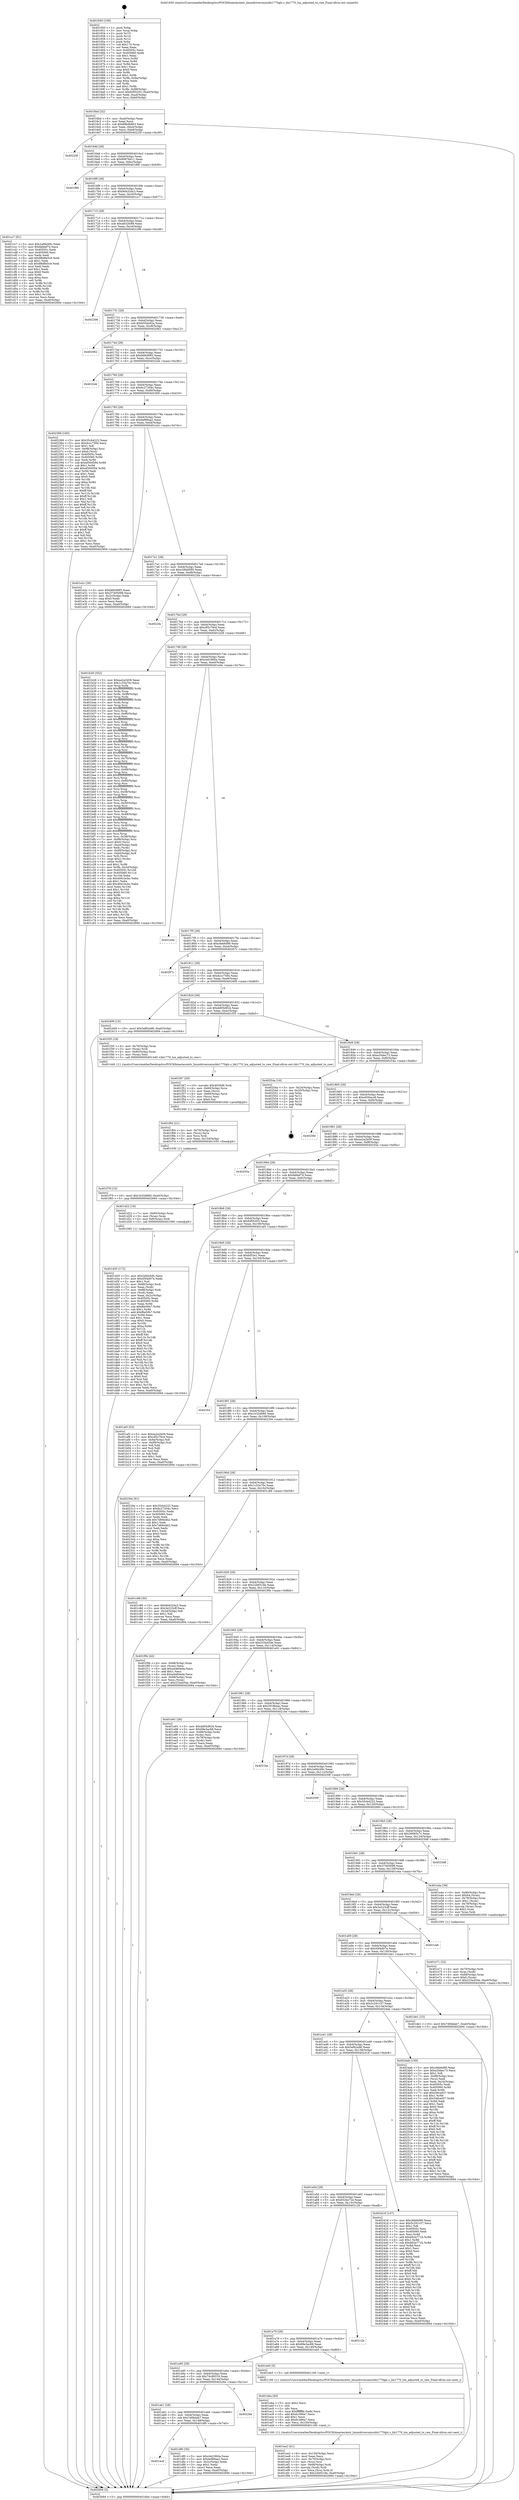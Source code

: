 digraph "0x401650" {
  label = "0x401650 (/mnt/c/Users/mathe/Desktop/tcc/POCII/binaries/extr_linuxdriversmiscbh1770glc.c_bh1770_lux_adjusted_to_raw_Final-ollvm.out::main(0))"
  labelloc = "t"
  node[shape=record]

  Entry [label="",width=0.3,height=0.3,shape=circle,fillcolor=black,style=filled]
  "0x4016bd" [label="{
     0x4016bd [32]\l
     | [instrs]\l
     &nbsp;&nbsp;0x4016bd \<+6\>: mov -0xa0(%rbp),%eax\l
     &nbsp;&nbsp;0x4016c3 \<+2\>: mov %eax,%ecx\l
     &nbsp;&nbsp;0x4016c5 \<+6\>: sub $0x89bdb863,%ecx\l
     &nbsp;&nbsp;0x4016cb \<+6\>: mov %eax,-0xb4(%rbp)\l
     &nbsp;&nbsp;0x4016d1 \<+6\>: mov %ecx,-0xb8(%rbp)\l
     &nbsp;&nbsp;0x4016d7 \<+6\>: je 000000000040225f \<main+0xc0f\>\l
  }"]
  "0x40225f" [label="{
     0x40225f\l
  }", style=dashed]
  "0x4016dd" [label="{
     0x4016dd [28]\l
     | [instrs]\l
     &nbsp;&nbsp;0x4016dd \<+5\>: jmp 00000000004016e2 \<main+0x92\>\l
     &nbsp;&nbsp;0x4016e2 \<+6\>: mov -0xb4(%rbp),%eax\l
     &nbsp;&nbsp;0x4016e8 \<+5\>: sub $0x9087bb11,%eax\l
     &nbsp;&nbsp;0x4016ed \<+6\>: mov %eax,-0xbc(%rbp)\l
     &nbsp;&nbsp;0x4016f3 \<+6\>: je 0000000000401f88 \<main+0x938\>\l
  }"]
  Exit [label="",width=0.3,height=0.3,shape=circle,fillcolor=black,style=filled,peripheries=2]
  "0x401f88" [label="{
     0x401f88\l
  }", style=dashed]
  "0x4016f9" [label="{
     0x4016f9 [28]\l
     | [instrs]\l
     &nbsp;&nbsp;0x4016f9 \<+5\>: jmp 00000000004016fe \<main+0xae\>\l
     &nbsp;&nbsp;0x4016fe \<+6\>: mov -0xb4(%rbp),%eax\l
     &nbsp;&nbsp;0x401704 \<+5\>: sub $0x9d432dc3,%eax\l
     &nbsp;&nbsp;0x401709 \<+6\>: mov %eax,-0xc0(%rbp)\l
     &nbsp;&nbsp;0x40170f \<+6\>: je 0000000000401cc7 \<main+0x677\>\l
  }"]
  "0x401f79" [label="{
     0x401f79 [15]\l
     | [instrs]\l
     &nbsp;&nbsp;0x401f79 \<+10\>: movl $0x1b32d660,-0xa0(%rbp)\l
     &nbsp;&nbsp;0x401f83 \<+5\>: jmp 0000000000402694 \<main+0x1044\>\l
  }"]
  "0x401cc7" [label="{
     0x401cc7 [91]\l
     | [instrs]\l
     &nbsp;&nbsp;0x401cc7 \<+5\>: mov $0x2a9dcb9c,%eax\l
     &nbsp;&nbsp;0x401ccc \<+5\>: mov $0xfafdef74,%ecx\l
     &nbsp;&nbsp;0x401cd1 \<+7\>: mov 0x40505c,%edx\l
     &nbsp;&nbsp;0x401cd8 \<+7\>: mov 0x405060,%esi\l
     &nbsp;&nbsp;0x401cdf \<+2\>: mov %edx,%edi\l
     &nbsp;&nbsp;0x401ce1 \<+6\>: add $0x88d8e5c9,%edi\l
     &nbsp;&nbsp;0x401ce7 \<+3\>: sub $0x1,%edi\l
     &nbsp;&nbsp;0x401cea \<+6\>: sub $0x88d8e5c9,%edi\l
     &nbsp;&nbsp;0x401cf0 \<+3\>: imul %edi,%edx\l
     &nbsp;&nbsp;0x401cf3 \<+3\>: and $0x1,%edx\l
     &nbsp;&nbsp;0x401cf6 \<+3\>: cmp $0x0,%edx\l
     &nbsp;&nbsp;0x401cf9 \<+4\>: sete %r8b\l
     &nbsp;&nbsp;0x401cfd \<+3\>: cmp $0xa,%esi\l
     &nbsp;&nbsp;0x401d00 \<+4\>: setl %r9b\l
     &nbsp;&nbsp;0x401d04 \<+3\>: mov %r8b,%r10b\l
     &nbsp;&nbsp;0x401d07 \<+3\>: and %r9b,%r10b\l
     &nbsp;&nbsp;0x401d0a \<+3\>: xor %r9b,%r8b\l
     &nbsp;&nbsp;0x401d0d \<+3\>: or %r8b,%r10b\l
     &nbsp;&nbsp;0x401d10 \<+4\>: test $0x1,%r10b\l
     &nbsp;&nbsp;0x401d14 \<+3\>: cmovne %ecx,%eax\l
     &nbsp;&nbsp;0x401d17 \<+6\>: mov %eax,-0xa0(%rbp)\l
     &nbsp;&nbsp;0x401d1d \<+5\>: jmp 0000000000402694 \<main+0x1044\>\l
  }"]
  "0x401715" [label="{
     0x401715 [28]\l
     | [instrs]\l
     &nbsp;&nbsp;0x401715 \<+5\>: jmp 000000000040171a \<main+0xca\>\l
     &nbsp;&nbsp;0x40171a \<+6\>: mov -0xb4(%rbp),%eax\l
     &nbsp;&nbsp;0x401720 \<+5\>: sub $0xa832fc89,%eax\l
     &nbsp;&nbsp;0x401725 \<+6\>: mov %eax,-0xc4(%rbp)\l
     &nbsp;&nbsp;0x40172b \<+6\>: je 0000000000402298 \<main+0xc48\>\l
  }"]
  "0x401f64" [label="{
     0x401f64 [21]\l
     | [instrs]\l
     &nbsp;&nbsp;0x401f64 \<+4\>: mov -0x70(%rbp),%rcx\l
     &nbsp;&nbsp;0x401f68 \<+3\>: mov (%rcx),%rcx\l
     &nbsp;&nbsp;0x401f6b \<+3\>: mov %rcx,%rdi\l
     &nbsp;&nbsp;0x401f6e \<+6\>: mov %eax,-0x154(%rbp)\l
     &nbsp;&nbsp;0x401f74 \<+5\>: call 0000000000401030 \<free@plt\>\l
     | [calls]\l
     &nbsp;&nbsp;0x401030 \{1\} (unknown)\l
  }"]
  "0x402298" [label="{
     0x402298\l
  }", style=dashed]
  "0x401731" [label="{
     0x401731 [28]\l
     | [instrs]\l
     &nbsp;&nbsp;0x401731 \<+5\>: jmp 0000000000401736 \<main+0xe6\>\l
     &nbsp;&nbsp;0x401736 \<+6\>: mov -0xb4(%rbp),%eax\l
     &nbsp;&nbsp;0x40173c \<+5\>: sub $0xb55bd42a,%eax\l
     &nbsp;&nbsp;0x401741 \<+6\>: mov %eax,-0xc8(%rbp)\l
     &nbsp;&nbsp;0x401747 \<+6\>: je 0000000000402062 \<main+0xa12\>\l
  }"]
  "0x401f47" [label="{
     0x401f47 [29]\l
     | [instrs]\l
     &nbsp;&nbsp;0x401f47 \<+10\>: movabs $0x4030d6,%rdi\l
     &nbsp;&nbsp;0x401f51 \<+4\>: mov -0x60(%rbp),%rcx\l
     &nbsp;&nbsp;0x401f55 \<+2\>: mov %eax,(%rcx)\l
     &nbsp;&nbsp;0x401f57 \<+4\>: mov -0x60(%rbp),%rcx\l
     &nbsp;&nbsp;0x401f5b \<+2\>: mov (%rcx),%esi\l
     &nbsp;&nbsp;0x401f5d \<+2\>: mov $0x0,%al\l
     &nbsp;&nbsp;0x401f5f \<+5\>: call 0000000000401040 \<printf@plt\>\l
     | [calls]\l
     &nbsp;&nbsp;0x401040 \{1\} (unknown)\l
  }"]
  "0x402062" [label="{
     0x402062\l
  }", style=dashed]
  "0x40174d" [label="{
     0x40174d [28]\l
     | [instrs]\l
     &nbsp;&nbsp;0x40174d \<+5\>: jmp 0000000000401752 \<main+0x102\>\l
     &nbsp;&nbsp;0x401752 \<+6\>: mov -0xb4(%rbp),%eax\l
     &nbsp;&nbsp;0x401758 \<+5\>: sub $0xb69c89f3,%eax\l
     &nbsp;&nbsp;0x40175d \<+6\>: mov %eax,-0xcc(%rbp)\l
     &nbsp;&nbsp;0x401763 \<+6\>: je 00000000004022eb \<main+0xc9b\>\l
  }"]
  "0x401ee2" [label="{
     0x401ee2 [41]\l
     | [instrs]\l
     &nbsp;&nbsp;0x401ee2 \<+6\>: mov -0x150(%rbp),%ecx\l
     &nbsp;&nbsp;0x401ee8 \<+3\>: imul %eax,%ecx\l
     &nbsp;&nbsp;0x401eeb \<+4\>: mov -0x70(%rbp),%rsi\l
     &nbsp;&nbsp;0x401eef \<+3\>: mov (%rsi),%rsi\l
     &nbsp;&nbsp;0x401ef2 \<+4\>: mov -0x68(%rbp),%rdi\l
     &nbsp;&nbsp;0x401ef6 \<+3\>: movslq (%rdi),%rdi\l
     &nbsp;&nbsp;0x401ef9 \<+3\>: mov %ecx,(%rsi,%rdi,4)\l
     &nbsp;&nbsp;0x401efc \<+10\>: movl $0x22b6518e,-0xa0(%rbp)\l
     &nbsp;&nbsp;0x401f06 \<+5\>: jmp 0000000000402694 \<main+0x1044\>\l
  }"]
  "0x4022eb" [label="{
     0x4022eb\l
  }", style=dashed]
  "0x401769" [label="{
     0x401769 [28]\l
     | [instrs]\l
     &nbsp;&nbsp;0x401769 \<+5\>: jmp 000000000040176e \<main+0x11e\>\l
     &nbsp;&nbsp;0x40176e \<+6\>: mov -0xb4(%rbp),%eax\l
     &nbsp;&nbsp;0x401774 \<+5\>: sub $0xbc27204c,%eax\l
     &nbsp;&nbsp;0x401779 \<+6\>: mov %eax,-0xd0(%rbp)\l
     &nbsp;&nbsp;0x40177f \<+6\>: je 0000000000402369 \<main+0xd19\>\l
  }"]
  "0x401eba" [label="{
     0x401eba [40]\l
     | [instrs]\l
     &nbsp;&nbsp;0x401eba \<+5\>: mov $0x2,%ecx\l
     &nbsp;&nbsp;0x401ebf \<+1\>: cltd\l
     &nbsp;&nbsp;0x401ec0 \<+2\>: idiv %ecx\l
     &nbsp;&nbsp;0x401ec2 \<+6\>: imul $0xfffffffe,%edx,%ecx\l
     &nbsp;&nbsp;0x401ec8 \<+6\>: add $0x6c386a7,%ecx\l
     &nbsp;&nbsp;0x401ece \<+3\>: add $0x1,%ecx\l
     &nbsp;&nbsp;0x401ed1 \<+6\>: sub $0x6c386a7,%ecx\l
     &nbsp;&nbsp;0x401ed7 \<+6\>: mov %ecx,-0x150(%rbp)\l
     &nbsp;&nbsp;0x401edd \<+5\>: call 0000000000401160 \<next_i\>\l
     | [calls]\l
     &nbsp;&nbsp;0x401160 \{1\} (/mnt/c/Users/mathe/Desktop/tcc/POCII/binaries/extr_linuxdriversmiscbh1770glc.c_bh1770_lux_adjusted_to_raw_Final-ollvm.out::next_i)\l
  }"]
  "0x402369" [label="{
     0x402369 [160]\l
     | [instrs]\l
     &nbsp;&nbsp;0x402369 \<+5\>: mov $0x35cb4222,%eax\l
     &nbsp;&nbsp;0x40236e \<+5\>: mov $0xdccc7584,%ecx\l
     &nbsp;&nbsp;0x402373 \<+2\>: mov $0x1,%dl\l
     &nbsp;&nbsp;0x402375 \<+7\>: mov -0x98(%rbp),%rsi\l
     &nbsp;&nbsp;0x40237c \<+6\>: movl $0x0,(%rsi)\l
     &nbsp;&nbsp;0x402382 \<+7\>: mov 0x40505c,%edi\l
     &nbsp;&nbsp;0x402389 \<+8\>: mov 0x405060,%r8d\l
     &nbsp;&nbsp;0x402391 \<+3\>: mov %edi,%r9d\l
     &nbsp;&nbsp;0x402394 \<+7\>: sub $0xef30d594,%r9d\l
     &nbsp;&nbsp;0x40239b \<+4\>: sub $0x1,%r9d\l
     &nbsp;&nbsp;0x40239f \<+7\>: add $0xef30d594,%r9d\l
     &nbsp;&nbsp;0x4023a6 \<+4\>: imul %r9d,%edi\l
     &nbsp;&nbsp;0x4023aa \<+3\>: and $0x1,%edi\l
     &nbsp;&nbsp;0x4023ad \<+3\>: cmp $0x0,%edi\l
     &nbsp;&nbsp;0x4023b0 \<+4\>: sete %r10b\l
     &nbsp;&nbsp;0x4023b4 \<+4\>: cmp $0xa,%r8d\l
     &nbsp;&nbsp;0x4023b8 \<+4\>: setl %r11b\l
     &nbsp;&nbsp;0x4023bc \<+3\>: mov %r10b,%bl\l
     &nbsp;&nbsp;0x4023bf \<+3\>: xor $0xff,%bl\l
     &nbsp;&nbsp;0x4023c2 \<+3\>: mov %r11b,%r14b\l
     &nbsp;&nbsp;0x4023c5 \<+4\>: xor $0xff,%r14b\l
     &nbsp;&nbsp;0x4023c9 \<+3\>: xor $0x1,%dl\l
     &nbsp;&nbsp;0x4023cc \<+3\>: mov %bl,%r15b\l
     &nbsp;&nbsp;0x4023cf \<+4\>: and $0xff,%r15b\l
     &nbsp;&nbsp;0x4023d3 \<+3\>: and %dl,%r10b\l
     &nbsp;&nbsp;0x4023d6 \<+3\>: mov %r14b,%r12b\l
     &nbsp;&nbsp;0x4023d9 \<+4\>: and $0xff,%r12b\l
     &nbsp;&nbsp;0x4023dd \<+3\>: and %dl,%r11b\l
     &nbsp;&nbsp;0x4023e0 \<+3\>: or %r10b,%r15b\l
     &nbsp;&nbsp;0x4023e3 \<+3\>: or %r11b,%r12b\l
     &nbsp;&nbsp;0x4023e6 \<+3\>: xor %r12b,%r15b\l
     &nbsp;&nbsp;0x4023e9 \<+3\>: or %r14b,%bl\l
     &nbsp;&nbsp;0x4023ec \<+3\>: xor $0xff,%bl\l
     &nbsp;&nbsp;0x4023ef \<+3\>: or $0x1,%dl\l
     &nbsp;&nbsp;0x4023f2 \<+2\>: and %dl,%bl\l
     &nbsp;&nbsp;0x4023f4 \<+3\>: or %bl,%r15b\l
     &nbsp;&nbsp;0x4023f7 \<+4\>: test $0x1,%r15b\l
     &nbsp;&nbsp;0x4023fb \<+3\>: cmovne %ecx,%eax\l
     &nbsp;&nbsp;0x4023fe \<+6\>: mov %eax,-0xa0(%rbp)\l
     &nbsp;&nbsp;0x402404 \<+5\>: jmp 0000000000402694 \<main+0x1044\>\l
  }"]
  "0x401785" [label="{
     0x401785 [28]\l
     | [instrs]\l
     &nbsp;&nbsp;0x401785 \<+5\>: jmp 000000000040178a \<main+0x13a\>\l
     &nbsp;&nbsp;0x40178a \<+6\>: mov -0xb4(%rbp),%eax\l
     &nbsp;&nbsp;0x401790 \<+5\>: sub $0xbef89aa2,%eax\l
     &nbsp;&nbsp;0x401795 \<+6\>: mov %eax,-0xd4(%rbp)\l
     &nbsp;&nbsp;0x40179b \<+6\>: je 0000000000401e2c \<main+0x7dc\>\l
  }"]
  "0x401e71" [label="{
     0x401e71 [32]\l
     | [instrs]\l
     &nbsp;&nbsp;0x401e71 \<+4\>: mov -0x70(%rbp),%rdi\l
     &nbsp;&nbsp;0x401e75 \<+3\>: mov %rax,(%rdi)\l
     &nbsp;&nbsp;0x401e78 \<+4\>: mov -0x68(%rbp),%rax\l
     &nbsp;&nbsp;0x401e7c \<+6\>: movl $0x0,(%rax)\l
     &nbsp;&nbsp;0x401e82 \<+10\>: movl $0x233a454e,-0xa0(%rbp)\l
     &nbsp;&nbsp;0x401e8c \<+5\>: jmp 0000000000402694 \<main+0x1044\>\l
  }"]
  "0x401e2c" [label="{
     0x401e2c [30]\l
     | [instrs]\l
     &nbsp;&nbsp;0x401e2c \<+5\>: mov $0xb69c89f3,%eax\l
     &nbsp;&nbsp;0x401e31 \<+5\>: mov $0x37405098,%ecx\l
     &nbsp;&nbsp;0x401e36 \<+3\>: mov -0x2c(%rbp),%edx\l
     &nbsp;&nbsp;0x401e39 \<+3\>: cmp $0x0,%edx\l
     &nbsp;&nbsp;0x401e3c \<+3\>: cmove %ecx,%eax\l
     &nbsp;&nbsp;0x401e3f \<+6\>: mov %eax,-0xa0(%rbp)\l
     &nbsp;&nbsp;0x401e45 \<+5\>: jmp 0000000000402694 \<main+0x1044\>\l
  }"]
  "0x4017a1" [label="{
     0x4017a1 [28]\l
     | [instrs]\l
     &nbsp;&nbsp;0x4017a1 \<+5\>: jmp 00000000004017a6 \<main+0x156\>\l
     &nbsp;&nbsp;0x4017a6 \<+6\>: mov -0xb4(%rbp),%eax\l
     &nbsp;&nbsp;0x4017ac \<+5\>: sub $0xc58dd595,%eax\l
     &nbsp;&nbsp;0x4017b1 \<+6\>: mov %eax,-0xd8(%rbp)\l
     &nbsp;&nbsp;0x4017b7 \<+6\>: je 00000000004022fa \<main+0xcaa\>\l
  }"]
  "0x401acd" [label="{
     0x401acd\l
  }", style=dashed]
  "0x4022fa" [label="{
     0x4022fa\l
  }", style=dashed]
  "0x4017bd" [label="{
     0x4017bd [28]\l
     | [instrs]\l
     &nbsp;&nbsp;0x4017bd \<+5\>: jmp 00000000004017c2 \<main+0x172\>\l
     &nbsp;&nbsp;0x4017c2 \<+6\>: mov -0xb4(%rbp),%eax\l
     &nbsp;&nbsp;0x4017c8 \<+5\>: sub $0xc85c79cd,%eax\l
     &nbsp;&nbsp;0x4017cd \<+6\>: mov %eax,-0xdc(%rbp)\l
     &nbsp;&nbsp;0x4017d3 \<+6\>: je 0000000000401b28 \<main+0x4d8\>\l
  }"]
  "0x401df0" [label="{
     0x401df0 [30]\l
     | [instrs]\l
     &nbsp;&nbsp;0x401df0 \<+5\>: mov $0xcbd1860a,%eax\l
     &nbsp;&nbsp;0x401df5 \<+5\>: mov $0xbef89aa2,%ecx\l
     &nbsp;&nbsp;0x401dfa \<+3\>: mov -0x2c(%rbp),%edx\l
     &nbsp;&nbsp;0x401dfd \<+3\>: cmp $0x1,%edx\l
     &nbsp;&nbsp;0x401e00 \<+3\>: cmovl %ecx,%eax\l
     &nbsp;&nbsp;0x401e03 \<+6\>: mov %eax,-0xa0(%rbp)\l
     &nbsp;&nbsp;0x401e09 \<+5\>: jmp 0000000000402694 \<main+0x1044\>\l
  }"]
  "0x401b28" [label="{
     0x401b28 [352]\l
     | [instrs]\l
     &nbsp;&nbsp;0x401b28 \<+5\>: mov $0xea2a2b59,%eax\l
     &nbsp;&nbsp;0x401b2d \<+5\>: mov $0x1c33a70c,%ecx\l
     &nbsp;&nbsp;0x401b32 \<+3\>: mov %rsp,%rdx\l
     &nbsp;&nbsp;0x401b35 \<+4\>: add $0xfffffffffffffff0,%rdx\l
     &nbsp;&nbsp;0x401b39 \<+3\>: mov %rdx,%rsp\l
     &nbsp;&nbsp;0x401b3c \<+7\>: mov %rdx,-0x98(%rbp)\l
     &nbsp;&nbsp;0x401b43 \<+3\>: mov %rsp,%rdx\l
     &nbsp;&nbsp;0x401b46 \<+4\>: add $0xfffffffffffffff0,%rdx\l
     &nbsp;&nbsp;0x401b4a \<+3\>: mov %rdx,%rsp\l
     &nbsp;&nbsp;0x401b4d \<+3\>: mov %rsp,%rsi\l
     &nbsp;&nbsp;0x401b50 \<+4\>: add $0xfffffffffffffff0,%rsi\l
     &nbsp;&nbsp;0x401b54 \<+3\>: mov %rsi,%rsp\l
     &nbsp;&nbsp;0x401b57 \<+7\>: mov %rsi,-0x90(%rbp)\l
     &nbsp;&nbsp;0x401b5e \<+3\>: mov %rsp,%rsi\l
     &nbsp;&nbsp;0x401b61 \<+4\>: add $0xfffffffffffffff0,%rsi\l
     &nbsp;&nbsp;0x401b65 \<+3\>: mov %rsi,%rsp\l
     &nbsp;&nbsp;0x401b68 \<+7\>: mov %rsi,-0x88(%rbp)\l
     &nbsp;&nbsp;0x401b6f \<+3\>: mov %rsp,%rsi\l
     &nbsp;&nbsp;0x401b72 \<+4\>: add $0xfffffffffffffff0,%rsi\l
     &nbsp;&nbsp;0x401b76 \<+3\>: mov %rsi,%rsp\l
     &nbsp;&nbsp;0x401b79 \<+4\>: mov %rsi,-0x80(%rbp)\l
     &nbsp;&nbsp;0x401b7d \<+3\>: mov %rsp,%rsi\l
     &nbsp;&nbsp;0x401b80 \<+4\>: add $0xfffffffffffffff0,%rsi\l
     &nbsp;&nbsp;0x401b84 \<+3\>: mov %rsi,%rsp\l
     &nbsp;&nbsp;0x401b87 \<+4\>: mov %rsi,-0x78(%rbp)\l
     &nbsp;&nbsp;0x401b8b \<+3\>: mov %rsp,%rsi\l
     &nbsp;&nbsp;0x401b8e \<+4\>: add $0xfffffffffffffff0,%rsi\l
     &nbsp;&nbsp;0x401b92 \<+3\>: mov %rsi,%rsp\l
     &nbsp;&nbsp;0x401b95 \<+4\>: mov %rsi,-0x70(%rbp)\l
     &nbsp;&nbsp;0x401b99 \<+3\>: mov %rsp,%rsi\l
     &nbsp;&nbsp;0x401b9c \<+4\>: add $0xfffffffffffffff0,%rsi\l
     &nbsp;&nbsp;0x401ba0 \<+3\>: mov %rsi,%rsp\l
     &nbsp;&nbsp;0x401ba3 \<+4\>: mov %rsi,-0x68(%rbp)\l
     &nbsp;&nbsp;0x401ba7 \<+3\>: mov %rsp,%rsi\l
     &nbsp;&nbsp;0x401baa \<+4\>: add $0xfffffffffffffff0,%rsi\l
     &nbsp;&nbsp;0x401bae \<+3\>: mov %rsi,%rsp\l
     &nbsp;&nbsp;0x401bb1 \<+4\>: mov %rsi,-0x60(%rbp)\l
     &nbsp;&nbsp;0x401bb5 \<+3\>: mov %rsp,%rsi\l
     &nbsp;&nbsp;0x401bb8 \<+4\>: add $0xfffffffffffffff0,%rsi\l
     &nbsp;&nbsp;0x401bbc \<+3\>: mov %rsi,%rsp\l
     &nbsp;&nbsp;0x401bbf \<+4\>: mov %rsi,-0x58(%rbp)\l
     &nbsp;&nbsp;0x401bc3 \<+3\>: mov %rsp,%rsi\l
     &nbsp;&nbsp;0x401bc6 \<+4\>: add $0xfffffffffffffff0,%rsi\l
     &nbsp;&nbsp;0x401bca \<+3\>: mov %rsi,%rsp\l
     &nbsp;&nbsp;0x401bcd \<+4\>: mov %rsi,-0x50(%rbp)\l
     &nbsp;&nbsp;0x401bd1 \<+3\>: mov %rsp,%rsi\l
     &nbsp;&nbsp;0x401bd4 \<+4\>: add $0xfffffffffffffff0,%rsi\l
     &nbsp;&nbsp;0x401bd8 \<+3\>: mov %rsi,%rsp\l
     &nbsp;&nbsp;0x401bdb \<+4\>: mov %rsi,-0x48(%rbp)\l
     &nbsp;&nbsp;0x401bdf \<+3\>: mov %rsp,%rsi\l
     &nbsp;&nbsp;0x401be2 \<+4\>: add $0xfffffffffffffff0,%rsi\l
     &nbsp;&nbsp;0x401be6 \<+3\>: mov %rsi,%rsp\l
     &nbsp;&nbsp;0x401be9 \<+4\>: mov %rsi,-0x40(%rbp)\l
     &nbsp;&nbsp;0x401bed \<+3\>: mov %rsp,%rsi\l
     &nbsp;&nbsp;0x401bf0 \<+4\>: add $0xfffffffffffffff0,%rsi\l
     &nbsp;&nbsp;0x401bf4 \<+3\>: mov %rsi,%rsp\l
     &nbsp;&nbsp;0x401bf7 \<+4\>: mov %rsi,-0x38(%rbp)\l
     &nbsp;&nbsp;0x401bfb \<+7\>: mov -0x98(%rbp),%rsi\l
     &nbsp;&nbsp;0x401c02 \<+6\>: movl $0x0,(%rsi)\l
     &nbsp;&nbsp;0x401c08 \<+6\>: mov -0xa4(%rbp),%edi\l
     &nbsp;&nbsp;0x401c0e \<+2\>: mov %edi,(%rdx)\l
     &nbsp;&nbsp;0x401c10 \<+7\>: mov -0x90(%rbp),%rsi\l
     &nbsp;&nbsp;0x401c17 \<+7\>: mov -0xb0(%rbp),%r8\l
     &nbsp;&nbsp;0x401c1e \<+3\>: mov %r8,(%rsi)\l
     &nbsp;&nbsp;0x401c21 \<+3\>: cmpl $0x2,(%rdx)\l
     &nbsp;&nbsp;0x401c24 \<+4\>: setne %r9b\l
     &nbsp;&nbsp;0x401c28 \<+4\>: and $0x1,%r9b\l
     &nbsp;&nbsp;0x401c2c \<+4\>: mov %r9b,-0x2d(%rbp)\l
     &nbsp;&nbsp;0x401c30 \<+8\>: mov 0x40505c,%r10d\l
     &nbsp;&nbsp;0x401c38 \<+8\>: mov 0x405060,%r11d\l
     &nbsp;&nbsp;0x401c40 \<+3\>: mov %r10d,%ebx\l
     &nbsp;&nbsp;0x401c43 \<+6\>: sub $0x4941bcbc,%ebx\l
     &nbsp;&nbsp;0x401c49 \<+3\>: sub $0x1,%ebx\l
     &nbsp;&nbsp;0x401c4c \<+6\>: add $0x4941bcbc,%ebx\l
     &nbsp;&nbsp;0x401c52 \<+4\>: imul %ebx,%r10d\l
     &nbsp;&nbsp;0x401c56 \<+4\>: and $0x1,%r10d\l
     &nbsp;&nbsp;0x401c5a \<+4\>: cmp $0x0,%r10d\l
     &nbsp;&nbsp;0x401c5e \<+4\>: sete %r9b\l
     &nbsp;&nbsp;0x401c62 \<+4\>: cmp $0xa,%r11d\l
     &nbsp;&nbsp;0x401c66 \<+4\>: setl %r14b\l
     &nbsp;&nbsp;0x401c6a \<+3\>: mov %r9b,%r15b\l
     &nbsp;&nbsp;0x401c6d \<+3\>: and %r14b,%r15b\l
     &nbsp;&nbsp;0x401c70 \<+3\>: xor %r14b,%r9b\l
     &nbsp;&nbsp;0x401c73 \<+3\>: or %r9b,%r15b\l
     &nbsp;&nbsp;0x401c76 \<+4\>: test $0x1,%r15b\l
     &nbsp;&nbsp;0x401c7a \<+3\>: cmovne %ecx,%eax\l
     &nbsp;&nbsp;0x401c7d \<+6\>: mov %eax,-0xa0(%rbp)\l
     &nbsp;&nbsp;0x401c83 \<+5\>: jmp 0000000000402694 \<main+0x1044\>\l
  }"]
  "0x4017d9" [label="{
     0x4017d9 [28]\l
     | [instrs]\l
     &nbsp;&nbsp;0x4017d9 \<+5\>: jmp 00000000004017de \<main+0x18e\>\l
     &nbsp;&nbsp;0x4017de \<+6\>: mov -0xb4(%rbp),%eax\l
     &nbsp;&nbsp;0x4017e4 \<+5\>: sub $0xcbd1860a,%eax\l
     &nbsp;&nbsp;0x4017e9 \<+6\>: mov %eax,-0xe0(%rbp)\l
     &nbsp;&nbsp;0x4017ef \<+6\>: je 0000000000401e0e \<main+0x7be\>\l
  }"]
  "0x401ab1" [label="{
     0x401ab1 [28]\l
     | [instrs]\l
     &nbsp;&nbsp;0x401ab1 \<+5\>: jmp 0000000000401ab6 \<main+0x466\>\l
     &nbsp;&nbsp;0x401ab6 \<+6\>: mov -0xb4(%rbp),%eax\l
     &nbsp;&nbsp;0x401abc \<+5\>: sub $0x7d0bdab7,%eax\l
     &nbsp;&nbsp;0x401ac1 \<+6\>: mov %eax,-0x148(%rbp)\l
     &nbsp;&nbsp;0x401ac7 \<+6\>: je 0000000000401df0 \<main+0x7a0\>\l
  }"]
  "0x401e0e" [label="{
     0x401e0e\l
  }", style=dashed]
  "0x4017f5" [label="{
     0x4017f5 [28]\l
     | [instrs]\l
     &nbsp;&nbsp;0x4017f5 \<+5\>: jmp 00000000004017fa \<main+0x1aa\>\l
     &nbsp;&nbsp;0x4017fa \<+6\>: mov -0xb4(%rbp),%eax\l
     &nbsp;&nbsp;0x401800 \<+5\>: sub $0xcfeb6d99,%eax\l
     &nbsp;&nbsp;0x401805 \<+6\>: mov %eax,-0xe4(%rbp)\l
     &nbsp;&nbsp;0x40180b \<+6\>: je 000000000040267c \<main+0x102c\>\l
  }"]
  "0x40226e" [label="{
     0x40226e\l
  }", style=dashed]
  "0x40267c" [label="{
     0x40267c\l
  }", style=dashed]
  "0x401811" [label="{
     0x401811 [28]\l
     | [instrs]\l
     &nbsp;&nbsp;0x401811 \<+5\>: jmp 0000000000401816 \<main+0x1c6\>\l
     &nbsp;&nbsp;0x401816 \<+6\>: mov -0xb4(%rbp),%eax\l
     &nbsp;&nbsp;0x40181c \<+5\>: sub $0xdccc7584,%eax\l
     &nbsp;&nbsp;0x401821 \<+6\>: mov %eax,-0xe8(%rbp)\l
     &nbsp;&nbsp;0x401827 \<+6\>: je 0000000000402409 \<main+0xdb9\>\l
  }"]
  "0x401a95" [label="{
     0x401a95 [28]\l
     | [instrs]\l
     &nbsp;&nbsp;0x401a95 \<+5\>: jmp 0000000000401a9a \<main+0x44a\>\l
     &nbsp;&nbsp;0x401a9a \<+6\>: mov -0xb4(%rbp),%eax\l
     &nbsp;&nbsp;0x401aa0 \<+5\>: sub $0x74c89319,%eax\l
     &nbsp;&nbsp;0x401aa5 \<+6\>: mov %eax,-0x144(%rbp)\l
     &nbsp;&nbsp;0x401aab \<+6\>: je 000000000040226e \<main+0xc1e\>\l
  }"]
  "0x402409" [label="{
     0x402409 [15]\l
     | [instrs]\l
     &nbsp;&nbsp;0x402409 \<+10\>: movl $0x5ef62e96,-0xa0(%rbp)\l
     &nbsp;&nbsp;0x402413 \<+5\>: jmp 0000000000402694 \<main+0x1044\>\l
  }"]
  "0x40182d" [label="{
     0x40182d [28]\l
     | [instrs]\l
     &nbsp;&nbsp;0x40182d \<+5\>: jmp 0000000000401832 \<main+0x1e2\>\l
     &nbsp;&nbsp;0x401832 \<+6\>: mov -0xb4(%rbp),%eax\l
     &nbsp;&nbsp;0x401838 \<+5\>: sub $0xdd05d924,%eax\l
     &nbsp;&nbsp;0x40183d \<+6\>: mov %eax,-0xec(%rbp)\l
     &nbsp;&nbsp;0x401843 \<+6\>: je 0000000000401f35 \<main+0x8e5\>\l
  }"]
  "0x401eb5" [label="{
     0x401eb5 [5]\l
     | [instrs]\l
     &nbsp;&nbsp;0x401eb5 \<+5\>: call 0000000000401160 \<next_i\>\l
     | [calls]\l
     &nbsp;&nbsp;0x401160 \{1\} (/mnt/c/Users/mathe/Desktop/tcc/POCII/binaries/extr_linuxdriversmiscbh1770glc.c_bh1770_lux_adjusted_to_raw_Final-ollvm.out::next_i)\l
  }"]
  "0x401f35" [label="{
     0x401f35 [18]\l
     | [instrs]\l
     &nbsp;&nbsp;0x401f35 \<+4\>: mov -0x70(%rbp),%rax\l
     &nbsp;&nbsp;0x401f39 \<+3\>: mov (%rax),%rdi\l
     &nbsp;&nbsp;0x401f3c \<+4\>: mov -0x80(%rbp),%rax\l
     &nbsp;&nbsp;0x401f40 \<+2\>: mov (%rax),%esi\l
     &nbsp;&nbsp;0x401f42 \<+5\>: call 0000000000401440 \<bh1770_lux_adjusted_to_raw\>\l
     | [calls]\l
     &nbsp;&nbsp;0x401440 \{1\} (/mnt/c/Users/mathe/Desktop/tcc/POCII/binaries/extr_linuxdriversmiscbh1770glc.c_bh1770_lux_adjusted_to_raw_Final-ollvm.out::bh1770_lux_adjusted_to_raw)\l
  }"]
  "0x401849" [label="{
     0x401849 [28]\l
     | [instrs]\l
     &nbsp;&nbsp;0x401849 \<+5\>: jmp 000000000040184e \<main+0x1fe\>\l
     &nbsp;&nbsp;0x40184e \<+6\>: mov -0xb4(%rbp),%eax\l
     &nbsp;&nbsp;0x401854 \<+5\>: sub $0xe20dec73,%eax\l
     &nbsp;&nbsp;0x401859 \<+6\>: mov %eax,-0xf0(%rbp)\l
     &nbsp;&nbsp;0x40185f \<+6\>: je 000000000040254a \<main+0xefa\>\l
  }"]
  "0x401a79" [label="{
     0x401a79 [28]\l
     | [instrs]\l
     &nbsp;&nbsp;0x401a79 \<+5\>: jmp 0000000000401a7e \<main+0x42e\>\l
     &nbsp;&nbsp;0x401a7e \<+6\>: mov -0xb4(%rbp),%eax\l
     &nbsp;&nbsp;0x401a84 \<+5\>: sub $0x68e3ac68,%eax\l
     &nbsp;&nbsp;0x401a89 \<+6\>: mov %eax,-0x140(%rbp)\l
     &nbsp;&nbsp;0x401a8f \<+6\>: je 0000000000401eb5 \<main+0x865\>\l
  }"]
  "0x40254a" [label="{
     0x40254a [16]\l
     | [instrs]\l
     &nbsp;&nbsp;0x40254a \<+3\>: mov -0x24(%rbp),%eax\l
     &nbsp;&nbsp;0x40254d \<+4\>: lea -0x20(%rbp),%rsp\l
     &nbsp;&nbsp;0x402551 \<+1\>: pop %rbx\l
     &nbsp;&nbsp;0x402552 \<+2\>: pop %r12\l
     &nbsp;&nbsp;0x402554 \<+2\>: pop %r14\l
     &nbsp;&nbsp;0x402556 \<+2\>: pop %r15\l
     &nbsp;&nbsp;0x402558 \<+1\>: pop %rbp\l
     &nbsp;&nbsp;0x402559 \<+1\>: ret\l
  }"]
  "0x401865" [label="{
     0x401865 [28]\l
     | [instrs]\l
     &nbsp;&nbsp;0x401865 \<+5\>: jmp 000000000040186a \<main+0x21a\>\l
     &nbsp;&nbsp;0x40186a \<+6\>: mov -0xb4(%rbp),%eax\l
     &nbsp;&nbsp;0x401870 \<+5\>: sub $0xe930acc8,%eax\l
     &nbsp;&nbsp;0x401875 \<+6\>: mov %eax,-0xf4(%rbp)\l
     &nbsp;&nbsp;0x40187b \<+6\>: je 00000000004025fd \<main+0xfad\>\l
  }"]
  "0x40212b" [label="{
     0x40212b\l
  }", style=dashed]
  "0x4025fd" [label="{
     0x4025fd\l
  }", style=dashed]
  "0x401881" [label="{
     0x401881 [28]\l
     | [instrs]\l
     &nbsp;&nbsp;0x401881 \<+5\>: jmp 0000000000401886 \<main+0x236\>\l
     &nbsp;&nbsp;0x401886 \<+6\>: mov -0xb4(%rbp),%eax\l
     &nbsp;&nbsp;0x40188c \<+5\>: sub $0xea2a2b59,%eax\l
     &nbsp;&nbsp;0x401891 \<+6\>: mov %eax,-0xf8(%rbp)\l
     &nbsp;&nbsp;0x401897 \<+6\>: je 000000000040255a \<main+0xf0a\>\l
  }"]
  "0x401a5d" [label="{
     0x401a5d [28]\l
     | [instrs]\l
     &nbsp;&nbsp;0x401a5d \<+5\>: jmp 0000000000401a62 \<main+0x412\>\l
     &nbsp;&nbsp;0x401a62 \<+6\>: mov -0xb4(%rbp),%eax\l
     &nbsp;&nbsp;0x401a68 \<+5\>: sub $0x652be72e,%eax\l
     &nbsp;&nbsp;0x401a6d \<+6\>: mov %eax,-0x13c(%rbp)\l
     &nbsp;&nbsp;0x401a73 \<+6\>: je 000000000040212b \<main+0xadb\>\l
  }"]
  "0x40255a" [label="{
     0x40255a\l
  }", style=dashed]
  "0x40189d" [label="{
     0x40189d [28]\l
     | [instrs]\l
     &nbsp;&nbsp;0x40189d \<+5\>: jmp 00000000004018a2 \<main+0x252\>\l
     &nbsp;&nbsp;0x4018a2 \<+6\>: mov -0xb4(%rbp),%eax\l
     &nbsp;&nbsp;0x4018a8 \<+5\>: sub $0xfafdef74,%eax\l
     &nbsp;&nbsp;0x4018ad \<+6\>: mov %eax,-0xfc(%rbp)\l
     &nbsp;&nbsp;0x4018b3 \<+6\>: je 0000000000401d22 \<main+0x6d2\>\l
  }"]
  "0x402418" [label="{
     0x402418 [147]\l
     | [instrs]\l
     &nbsp;&nbsp;0x402418 \<+5\>: mov $0xcfeb6d99,%eax\l
     &nbsp;&nbsp;0x40241d \<+5\>: mov $0x5c291c37,%ecx\l
     &nbsp;&nbsp;0x402422 \<+2\>: mov $0x1,%dl\l
     &nbsp;&nbsp;0x402424 \<+7\>: mov 0x40505c,%esi\l
     &nbsp;&nbsp;0x40242b \<+7\>: mov 0x405060,%edi\l
     &nbsp;&nbsp;0x402432 \<+3\>: mov %esi,%r8d\l
     &nbsp;&nbsp;0x402435 \<+7\>: add $0xb92a771b,%r8d\l
     &nbsp;&nbsp;0x40243c \<+4\>: sub $0x1,%r8d\l
     &nbsp;&nbsp;0x402440 \<+7\>: sub $0xb92a771b,%r8d\l
     &nbsp;&nbsp;0x402447 \<+4\>: imul %r8d,%esi\l
     &nbsp;&nbsp;0x40244b \<+3\>: and $0x1,%esi\l
     &nbsp;&nbsp;0x40244e \<+3\>: cmp $0x0,%esi\l
     &nbsp;&nbsp;0x402451 \<+4\>: sete %r9b\l
     &nbsp;&nbsp;0x402455 \<+3\>: cmp $0xa,%edi\l
     &nbsp;&nbsp;0x402458 \<+4\>: setl %r10b\l
     &nbsp;&nbsp;0x40245c \<+3\>: mov %r9b,%r11b\l
     &nbsp;&nbsp;0x40245f \<+4\>: xor $0xff,%r11b\l
     &nbsp;&nbsp;0x402463 \<+3\>: mov %r10b,%bl\l
     &nbsp;&nbsp;0x402466 \<+3\>: xor $0xff,%bl\l
     &nbsp;&nbsp;0x402469 \<+3\>: xor $0x0,%dl\l
     &nbsp;&nbsp;0x40246c \<+3\>: mov %r11b,%r14b\l
     &nbsp;&nbsp;0x40246f \<+4\>: and $0x0,%r14b\l
     &nbsp;&nbsp;0x402473 \<+3\>: and %dl,%r9b\l
     &nbsp;&nbsp;0x402476 \<+3\>: mov %bl,%r15b\l
     &nbsp;&nbsp;0x402479 \<+4\>: and $0x0,%r15b\l
     &nbsp;&nbsp;0x40247d \<+3\>: and %dl,%r10b\l
     &nbsp;&nbsp;0x402480 \<+3\>: or %r9b,%r14b\l
     &nbsp;&nbsp;0x402483 \<+3\>: or %r10b,%r15b\l
     &nbsp;&nbsp;0x402486 \<+3\>: xor %r15b,%r14b\l
     &nbsp;&nbsp;0x402489 \<+3\>: or %bl,%r11b\l
     &nbsp;&nbsp;0x40248c \<+4\>: xor $0xff,%r11b\l
     &nbsp;&nbsp;0x402490 \<+3\>: or $0x0,%dl\l
     &nbsp;&nbsp;0x402493 \<+3\>: and %dl,%r11b\l
     &nbsp;&nbsp;0x402496 \<+3\>: or %r11b,%r14b\l
     &nbsp;&nbsp;0x402499 \<+4\>: test $0x1,%r14b\l
     &nbsp;&nbsp;0x40249d \<+3\>: cmovne %ecx,%eax\l
     &nbsp;&nbsp;0x4024a0 \<+6\>: mov %eax,-0xa0(%rbp)\l
     &nbsp;&nbsp;0x4024a6 \<+5\>: jmp 0000000000402694 \<main+0x1044\>\l
  }"]
  "0x401d22" [label="{
     0x401d22 [19]\l
     | [instrs]\l
     &nbsp;&nbsp;0x401d22 \<+7\>: mov -0x90(%rbp),%rax\l
     &nbsp;&nbsp;0x401d29 \<+3\>: mov (%rax),%rax\l
     &nbsp;&nbsp;0x401d2c \<+4\>: mov 0x8(%rax),%rdi\l
     &nbsp;&nbsp;0x401d30 \<+5\>: call 0000000000401060 \<atoi@plt\>\l
     | [calls]\l
     &nbsp;&nbsp;0x401060 \{1\} (unknown)\l
  }"]
  "0x4018b9" [label="{
     0x4018b9 [28]\l
     | [instrs]\l
     &nbsp;&nbsp;0x4018b9 \<+5\>: jmp 00000000004018be \<main+0x26e\>\l
     &nbsp;&nbsp;0x4018be \<+6\>: mov -0xb4(%rbp),%eax\l
     &nbsp;&nbsp;0x4018c4 \<+5\>: sub $0xfcf05203,%eax\l
     &nbsp;&nbsp;0x4018c9 \<+6\>: mov %eax,-0x100(%rbp)\l
     &nbsp;&nbsp;0x4018cf \<+6\>: je 0000000000401af3 \<main+0x4a3\>\l
  }"]
  "0x401a41" [label="{
     0x401a41 [28]\l
     | [instrs]\l
     &nbsp;&nbsp;0x401a41 \<+5\>: jmp 0000000000401a46 \<main+0x3f6\>\l
     &nbsp;&nbsp;0x401a46 \<+6\>: mov -0xb4(%rbp),%eax\l
     &nbsp;&nbsp;0x401a4c \<+5\>: sub $0x5ef62e96,%eax\l
     &nbsp;&nbsp;0x401a51 \<+6\>: mov %eax,-0x138(%rbp)\l
     &nbsp;&nbsp;0x401a57 \<+6\>: je 0000000000402418 \<main+0xdc8\>\l
  }"]
  "0x401af3" [label="{
     0x401af3 [53]\l
     | [instrs]\l
     &nbsp;&nbsp;0x401af3 \<+5\>: mov $0xea2a2b59,%eax\l
     &nbsp;&nbsp;0x401af8 \<+5\>: mov $0xc85c79cd,%ecx\l
     &nbsp;&nbsp;0x401afd \<+6\>: mov -0x9a(%rbp),%dl\l
     &nbsp;&nbsp;0x401b03 \<+7\>: mov -0x99(%rbp),%sil\l
     &nbsp;&nbsp;0x401b0a \<+3\>: mov %dl,%dil\l
     &nbsp;&nbsp;0x401b0d \<+3\>: and %sil,%dil\l
     &nbsp;&nbsp;0x401b10 \<+3\>: xor %sil,%dl\l
     &nbsp;&nbsp;0x401b13 \<+3\>: or %dl,%dil\l
     &nbsp;&nbsp;0x401b16 \<+4\>: test $0x1,%dil\l
     &nbsp;&nbsp;0x401b1a \<+3\>: cmovne %ecx,%eax\l
     &nbsp;&nbsp;0x401b1d \<+6\>: mov %eax,-0xa0(%rbp)\l
     &nbsp;&nbsp;0x401b23 \<+5\>: jmp 0000000000402694 \<main+0x1044\>\l
  }"]
  "0x4018d5" [label="{
     0x4018d5 [28]\l
     | [instrs]\l
     &nbsp;&nbsp;0x4018d5 \<+5\>: jmp 00000000004018da \<main+0x28a\>\l
     &nbsp;&nbsp;0x4018da \<+6\>: mov -0xb4(%rbp),%eax\l
     &nbsp;&nbsp;0x4018e0 \<+5\>: sub $0xbf53e1,%eax\l
     &nbsp;&nbsp;0x4018e5 \<+6\>: mov %eax,-0x104(%rbp)\l
     &nbsp;&nbsp;0x4018eb \<+6\>: je 0000000000401fcf \<main+0x97f\>\l
  }"]
  "0x402694" [label="{
     0x402694 [5]\l
     | [instrs]\l
     &nbsp;&nbsp;0x402694 \<+5\>: jmp 00000000004016bd \<main+0x6d\>\l
  }"]
  "0x401650" [label="{
     0x401650 [109]\l
     | [instrs]\l
     &nbsp;&nbsp;0x401650 \<+1\>: push %rbp\l
     &nbsp;&nbsp;0x401651 \<+3\>: mov %rsp,%rbp\l
     &nbsp;&nbsp;0x401654 \<+2\>: push %r15\l
     &nbsp;&nbsp;0x401656 \<+2\>: push %r14\l
     &nbsp;&nbsp;0x401658 \<+2\>: push %r12\l
     &nbsp;&nbsp;0x40165a \<+1\>: push %rbx\l
     &nbsp;&nbsp;0x40165b \<+7\>: sub $0x170,%rsp\l
     &nbsp;&nbsp;0x401662 \<+2\>: xor %eax,%eax\l
     &nbsp;&nbsp;0x401664 \<+7\>: mov 0x40505c,%ecx\l
     &nbsp;&nbsp;0x40166b \<+7\>: mov 0x405060,%edx\l
     &nbsp;&nbsp;0x401672 \<+3\>: sub $0x1,%eax\l
     &nbsp;&nbsp;0x401675 \<+3\>: mov %ecx,%r8d\l
     &nbsp;&nbsp;0x401678 \<+3\>: add %eax,%r8d\l
     &nbsp;&nbsp;0x40167b \<+4\>: imul %r8d,%ecx\l
     &nbsp;&nbsp;0x40167f \<+3\>: and $0x1,%ecx\l
     &nbsp;&nbsp;0x401682 \<+3\>: cmp $0x0,%ecx\l
     &nbsp;&nbsp;0x401685 \<+4\>: sete %r9b\l
     &nbsp;&nbsp;0x401689 \<+4\>: and $0x1,%r9b\l
     &nbsp;&nbsp;0x40168d \<+7\>: mov %r9b,-0x9a(%rbp)\l
     &nbsp;&nbsp;0x401694 \<+3\>: cmp $0xa,%edx\l
     &nbsp;&nbsp;0x401697 \<+4\>: setl %r9b\l
     &nbsp;&nbsp;0x40169b \<+4\>: and $0x1,%r9b\l
     &nbsp;&nbsp;0x40169f \<+7\>: mov %r9b,-0x99(%rbp)\l
     &nbsp;&nbsp;0x4016a6 \<+10\>: movl $0xfcf05203,-0xa0(%rbp)\l
     &nbsp;&nbsp;0x4016b0 \<+6\>: mov %edi,-0xa4(%rbp)\l
     &nbsp;&nbsp;0x4016b6 \<+7\>: mov %rsi,-0xb0(%rbp)\l
  }"]
  "0x4024ab" [label="{
     0x4024ab [159]\l
     | [instrs]\l
     &nbsp;&nbsp;0x4024ab \<+5\>: mov $0xcfeb6d99,%eax\l
     &nbsp;&nbsp;0x4024b0 \<+5\>: mov $0xe20dec73,%ecx\l
     &nbsp;&nbsp;0x4024b5 \<+2\>: mov $0x1,%dl\l
     &nbsp;&nbsp;0x4024b7 \<+7\>: mov -0x98(%rbp),%rsi\l
     &nbsp;&nbsp;0x4024be \<+2\>: mov (%rsi),%edi\l
     &nbsp;&nbsp;0x4024c0 \<+3\>: mov %edi,-0x24(%rbp)\l
     &nbsp;&nbsp;0x4024c3 \<+7\>: mov 0x40505c,%edi\l
     &nbsp;&nbsp;0x4024ca \<+8\>: mov 0x405060,%r8d\l
     &nbsp;&nbsp;0x4024d2 \<+3\>: mov %edi,%r9d\l
     &nbsp;&nbsp;0x4024d5 \<+7\>: add $0x54fca937,%r9d\l
     &nbsp;&nbsp;0x4024dc \<+4\>: sub $0x1,%r9d\l
     &nbsp;&nbsp;0x4024e0 \<+7\>: sub $0x54fca937,%r9d\l
     &nbsp;&nbsp;0x4024e7 \<+4\>: imul %r9d,%edi\l
     &nbsp;&nbsp;0x4024eb \<+3\>: and $0x1,%edi\l
     &nbsp;&nbsp;0x4024ee \<+3\>: cmp $0x0,%edi\l
     &nbsp;&nbsp;0x4024f1 \<+4\>: sete %r10b\l
     &nbsp;&nbsp;0x4024f5 \<+4\>: cmp $0xa,%r8d\l
     &nbsp;&nbsp;0x4024f9 \<+4\>: setl %r11b\l
     &nbsp;&nbsp;0x4024fd \<+3\>: mov %r10b,%bl\l
     &nbsp;&nbsp;0x402500 \<+3\>: xor $0xff,%bl\l
     &nbsp;&nbsp;0x402503 \<+3\>: mov %r11b,%r14b\l
     &nbsp;&nbsp;0x402506 \<+4\>: xor $0xff,%r14b\l
     &nbsp;&nbsp;0x40250a \<+3\>: xor $0x0,%dl\l
     &nbsp;&nbsp;0x40250d \<+3\>: mov %bl,%r15b\l
     &nbsp;&nbsp;0x402510 \<+4\>: and $0x0,%r15b\l
     &nbsp;&nbsp;0x402514 \<+3\>: and %dl,%r10b\l
     &nbsp;&nbsp;0x402517 \<+3\>: mov %r14b,%r12b\l
     &nbsp;&nbsp;0x40251a \<+4\>: and $0x0,%r12b\l
     &nbsp;&nbsp;0x40251e \<+3\>: and %dl,%r11b\l
     &nbsp;&nbsp;0x402521 \<+3\>: or %r10b,%r15b\l
     &nbsp;&nbsp;0x402524 \<+3\>: or %r11b,%r12b\l
     &nbsp;&nbsp;0x402527 \<+3\>: xor %r12b,%r15b\l
     &nbsp;&nbsp;0x40252a \<+3\>: or %r14b,%bl\l
     &nbsp;&nbsp;0x40252d \<+3\>: xor $0xff,%bl\l
     &nbsp;&nbsp;0x402530 \<+3\>: or $0x0,%dl\l
     &nbsp;&nbsp;0x402533 \<+2\>: and %dl,%bl\l
     &nbsp;&nbsp;0x402535 \<+3\>: or %bl,%r15b\l
     &nbsp;&nbsp;0x402538 \<+4\>: test $0x1,%r15b\l
     &nbsp;&nbsp;0x40253c \<+3\>: cmovne %ecx,%eax\l
     &nbsp;&nbsp;0x40253f \<+6\>: mov %eax,-0xa0(%rbp)\l
     &nbsp;&nbsp;0x402545 \<+5\>: jmp 0000000000402694 \<main+0x1044\>\l
  }"]
  "0x401a25" [label="{
     0x401a25 [28]\l
     | [instrs]\l
     &nbsp;&nbsp;0x401a25 \<+5\>: jmp 0000000000401a2a \<main+0x3da\>\l
     &nbsp;&nbsp;0x401a2a \<+6\>: mov -0xb4(%rbp),%eax\l
     &nbsp;&nbsp;0x401a30 \<+5\>: sub $0x5c291c37,%eax\l
     &nbsp;&nbsp;0x401a35 \<+6\>: mov %eax,-0x134(%rbp)\l
     &nbsp;&nbsp;0x401a3b \<+6\>: je 00000000004024ab \<main+0xe5b\>\l
  }"]
  "0x401fcf" [label="{
     0x401fcf\l
  }", style=dashed]
  "0x4018f1" [label="{
     0x4018f1 [28]\l
     | [instrs]\l
     &nbsp;&nbsp;0x4018f1 \<+5\>: jmp 00000000004018f6 \<main+0x2a6\>\l
     &nbsp;&nbsp;0x4018f6 \<+6\>: mov -0xb4(%rbp),%eax\l
     &nbsp;&nbsp;0x4018fc \<+5\>: sub $0x1b32d660,%eax\l
     &nbsp;&nbsp;0x401901 \<+6\>: mov %eax,-0x108(%rbp)\l
     &nbsp;&nbsp;0x401907 \<+6\>: je 000000000040230e \<main+0xcbe\>\l
  }"]
  "0x401de1" [label="{
     0x401de1 [15]\l
     | [instrs]\l
     &nbsp;&nbsp;0x401de1 \<+10\>: movl $0x7d0bdab7,-0xa0(%rbp)\l
     &nbsp;&nbsp;0x401deb \<+5\>: jmp 0000000000402694 \<main+0x1044\>\l
  }"]
  "0x40230e" [label="{
     0x40230e [91]\l
     | [instrs]\l
     &nbsp;&nbsp;0x40230e \<+5\>: mov $0x35cb4222,%eax\l
     &nbsp;&nbsp;0x402313 \<+5\>: mov $0xbc27204c,%ecx\l
     &nbsp;&nbsp;0x402318 \<+7\>: mov 0x40505c,%edx\l
     &nbsp;&nbsp;0x40231f \<+7\>: mov 0x405060,%esi\l
     &nbsp;&nbsp;0x402326 \<+2\>: mov %edx,%edi\l
     &nbsp;&nbsp;0x402328 \<+6\>: add $0x7d66e4b2,%edi\l
     &nbsp;&nbsp;0x40232e \<+3\>: sub $0x1,%edi\l
     &nbsp;&nbsp;0x402331 \<+6\>: sub $0x7d66e4b2,%edi\l
     &nbsp;&nbsp;0x402337 \<+3\>: imul %edi,%edx\l
     &nbsp;&nbsp;0x40233a \<+3\>: and $0x1,%edx\l
     &nbsp;&nbsp;0x40233d \<+3\>: cmp $0x0,%edx\l
     &nbsp;&nbsp;0x402340 \<+4\>: sete %r8b\l
     &nbsp;&nbsp;0x402344 \<+3\>: cmp $0xa,%esi\l
     &nbsp;&nbsp;0x402347 \<+4\>: setl %r9b\l
     &nbsp;&nbsp;0x40234b \<+3\>: mov %r8b,%r10b\l
     &nbsp;&nbsp;0x40234e \<+3\>: and %r9b,%r10b\l
     &nbsp;&nbsp;0x402351 \<+3\>: xor %r9b,%r8b\l
     &nbsp;&nbsp;0x402354 \<+3\>: or %r8b,%r10b\l
     &nbsp;&nbsp;0x402357 \<+4\>: test $0x1,%r10b\l
     &nbsp;&nbsp;0x40235b \<+3\>: cmovne %ecx,%eax\l
     &nbsp;&nbsp;0x40235e \<+6\>: mov %eax,-0xa0(%rbp)\l
     &nbsp;&nbsp;0x402364 \<+5\>: jmp 0000000000402694 \<main+0x1044\>\l
  }"]
  "0x40190d" [label="{
     0x40190d [28]\l
     | [instrs]\l
     &nbsp;&nbsp;0x40190d \<+5\>: jmp 0000000000401912 \<main+0x2c2\>\l
     &nbsp;&nbsp;0x401912 \<+6\>: mov -0xb4(%rbp),%eax\l
     &nbsp;&nbsp;0x401918 \<+5\>: sub $0x1c33a70c,%eax\l
     &nbsp;&nbsp;0x40191d \<+6\>: mov %eax,-0x10c(%rbp)\l
     &nbsp;&nbsp;0x401923 \<+6\>: je 0000000000401c88 \<main+0x638\>\l
  }"]
  "0x401a09" [label="{
     0x401a09 [28]\l
     | [instrs]\l
     &nbsp;&nbsp;0x401a09 \<+5\>: jmp 0000000000401a0e \<main+0x3be\>\l
     &nbsp;&nbsp;0x401a0e \<+6\>: mov -0xb4(%rbp),%eax\l
     &nbsp;&nbsp;0x401a14 \<+5\>: sub $0x45f4d07e,%eax\l
     &nbsp;&nbsp;0x401a19 \<+6\>: mov %eax,-0x130(%rbp)\l
     &nbsp;&nbsp;0x401a1f \<+6\>: je 0000000000401de1 \<main+0x791\>\l
  }"]
  "0x401c88" [label="{
     0x401c88 [30]\l
     | [instrs]\l
     &nbsp;&nbsp;0x401c88 \<+5\>: mov $0x9d432dc3,%eax\l
     &nbsp;&nbsp;0x401c8d \<+5\>: mov $0x3e223cff,%ecx\l
     &nbsp;&nbsp;0x401c92 \<+3\>: mov -0x2d(%rbp),%dl\l
     &nbsp;&nbsp;0x401c95 \<+3\>: test $0x1,%dl\l
     &nbsp;&nbsp;0x401c98 \<+3\>: cmovne %ecx,%eax\l
     &nbsp;&nbsp;0x401c9b \<+6\>: mov %eax,-0xa0(%rbp)\l
     &nbsp;&nbsp;0x401ca1 \<+5\>: jmp 0000000000402694 \<main+0x1044\>\l
  }"]
  "0x401929" [label="{
     0x401929 [28]\l
     | [instrs]\l
     &nbsp;&nbsp;0x401929 \<+5\>: jmp 000000000040192e \<main+0x2de\>\l
     &nbsp;&nbsp;0x40192e \<+6\>: mov -0xb4(%rbp),%eax\l
     &nbsp;&nbsp;0x401934 \<+5\>: sub $0x22b6518e,%eax\l
     &nbsp;&nbsp;0x401939 \<+6\>: mov %eax,-0x110(%rbp)\l
     &nbsp;&nbsp;0x40193f \<+6\>: je 0000000000401f0b \<main+0x8bb\>\l
  }"]
  "0x401d35" [label="{
     0x401d35 [172]\l
     | [instrs]\l
     &nbsp;&nbsp;0x401d35 \<+5\>: mov $0x2a9dcb9c,%ecx\l
     &nbsp;&nbsp;0x401d3a \<+5\>: mov $0x45f4d07e,%edx\l
     &nbsp;&nbsp;0x401d3f \<+3\>: mov $0x1,%sil\l
     &nbsp;&nbsp;0x401d42 \<+7\>: mov -0x88(%rbp),%rdi\l
     &nbsp;&nbsp;0x401d49 \<+2\>: mov %eax,(%rdi)\l
     &nbsp;&nbsp;0x401d4b \<+7\>: mov -0x88(%rbp),%rdi\l
     &nbsp;&nbsp;0x401d52 \<+2\>: mov (%rdi),%eax\l
     &nbsp;&nbsp;0x401d54 \<+3\>: mov %eax,-0x2c(%rbp)\l
     &nbsp;&nbsp;0x401d57 \<+7\>: mov 0x40505c,%eax\l
     &nbsp;&nbsp;0x401d5e \<+8\>: mov 0x405060,%r8d\l
     &nbsp;&nbsp;0x401d66 \<+3\>: mov %eax,%r9d\l
     &nbsp;&nbsp;0x401d69 \<+7\>: sub $0xf6e50b7,%r9d\l
     &nbsp;&nbsp;0x401d70 \<+4\>: sub $0x1,%r9d\l
     &nbsp;&nbsp;0x401d74 \<+7\>: add $0xf6e50b7,%r9d\l
     &nbsp;&nbsp;0x401d7b \<+4\>: imul %r9d,%eax\l
     &nbsp;&nbsp;0x401d7f \<+3\>: and $0x1,%eax\l
     &nbsp;&nbsp;0x401d82 \<+3\>: cmp $0x0,%eax\l
     &nbsp;&nbsp;0x401d85 \<+4\>: sete %r10b\l
     &nbsp;&nbsp;0x401d89 \<+4\>: cmp $0xa,%r8d\l
     &nbsp;&nbsp;0x401d8d \<+4\>: setl %r11b\l
     &nbsp;&nbsp;0x401d91 \<+3\>: mov %r10b,%bl\l
     &nbsp;&nbsp;0x401d94 \<+3\>: xor $0xff,%bl\l
     &nbsp;&nbsp;0x401d97 \<+3\>: mov %r11b,%r14b\l
     &nbsp;&nbsp;0x401d9a \<+4\>: xor $0xff,%r14b\l
     &nbsp;&nbsp;0x401d9e \<+4\>: xor $0x0,%sil\l
     &nbsp;&nbsp;0x401da2 \<+3\>: mov %bl,%r15b\l
     &nbsp;&nbsp;0x401da5 \<+4\>: and $0x0,%r15b\l
     &nbsp;&nbsp;0x401da9 \<+3\>: and %sil,%r10b\l
     &nbsp;&nbsp;0x401dac \<+3\>: mov %r14b,%r12b\l
     &nbsp;&nbsp;0x401daf \<+4\>: and $0x0,%r12b\l
     &nbsp;&nbsp;0x401db3 \<+3\>: and %sil,%r11b\l
     &nbsp;&nbsp;0x401db6 \<+3\>: or %r10b,%r15b\l
     &nbsp;&nbsp;0x401db9 \<+3\>: or %r11b,%r12b\l
     &nbsp;&nbsp;0x401dbc \<+3\>: xor %r12b,%r15b\l
     &nbsp;&nbsp;0x401dbf \<+3\>: or %r14b,%bl\l
     &nbsp;&nbsp;0x401dc2 \<+3\>: xor $0xff,%bl\l
     &nbsp;&nbsp;0x401dc5 \<+4\>: or $0x0,%sil\l
     &nbsp;&nbsp;0x401dc9 \<+3\>: and %sil,%bl\l
     &nbsp;&nbsp;0x401dcc \<+3\>: or %bl,%r15b\l
     &nbsp;&nbsp;0x401dcf \<+4\>: test $0x1,%r15b\l
     &nbsp;&nbsp;0x401dd3 \<+3\>: cmovne %edx,%ecx\l
     &nbsp;&nbsp;0x401dd6 \<+6\>: mov %ecx,-0xa0(%rbp)\l
     &nbsp;&nbsp;0x401ddc \<+5\>: jmp 0000000000402694 \<main+0x1044\>\l
  }"]
  "0x401ca6" [label="{
     0x401ca6\l
  }", style=dashed]
  "0x401f0b" [label="{
     0x401f0b [42]\l
     | [instrs]\l
     &nbsp;&nbsp;0x401f0b \<+4\>: mov -0x68(%rbp),%rax\l
     &nbsp;&nbsp;0x401f0f \<+2\>: mov (%rax),%ecx\l
     &nbsp;&nbsp;0x401f11 \<+6\>: add $0xa4460eda,%ecx\l
     &nbsp;&nbsp;0x401f17 \<+3\>: add $0x1,%ecx\l
     &nbsp;&nbsp;0x401f1a \<+6\>: sub $0xa4460eda,%ecx\l
     &nbsp;&nbsp;0x401f20 \<+4\>: mov -0x68(%rbp),%rax\l
     &nbsp;&nbsp;0x401f24 \<+2\>: mov %ecx,(%rax)\l
     &nbsp;&nbsp;0x401f26 \<+10\>: movl $0x233a454e,-0xa0(%rbp)\l
     &nbsp;&nbsp;0x401f30 \<+5\>: jmp 0000000000402694 \<main+0x1044\>\l
  }"]
  "0x401945" [label="{
     0x401945 [28]\l
     | [instrs]\l
     &nbsp;&nbsp;0x401945 \<+5\>: jmp 000000000040194a \<main+0x2fa\>\l
     &nbsp;&nbsp;0x40194a \<+6\>: mov -0xb4(%rbp),%eax\l
     &nbsp;&nbsp;0x401950 \<+5\>: sub $0x233a454e,%eax\l
     &nbsp;&nbsp;0x401955 \<+6\>: mov %eax,-0x114(%rbp)\l
     &nbsp;&nbsp;0x40195b \<+6\>: je 0000000000401e91 \<main+0x841\>\l
  }"]
  "0x4019ed" [label="{
     0x4019ed [28]\l
     | [instrs]\l
     &nbsp;&nbsp;0x4019ed \<+5\>: jmp 00000000004019f2 \<main+0x3a2\>\l
     &nbsp;&nbsp;0x4019f2 \<+6\>: mov -0xb4(%rbp),%eax\l
     &nbsp;&nbsp;0x4019f8 \<+5\>: sub $0x3e223cff,%eax\l
     &nbsp;&nbsp;0x4019fd \<+6\>: mov %eax,-0x12c(%rbp)\l
     &nbsp;&nbsp;0x401a03 \<+6\>: je 0000000000401ca6 \<main+0x656\>\l
  }"]
  "0x401e91" [label="{
     0x401e91 [36]\l
     | [instrs]\l
     &nbsp;&nbsp;0x401e91 \<+5\>: mov $0xdd05d924,%eax\l
     &nbsp;&nbsp;0x401e96 \<+5\>: mov $0x68e3ac68,%ecx\l
     &nbsp;&nbsp;0x401e9b \<+4\>: mov -0x68(%rbp),%rdx\l
     &nbsp;&nbsp;0x401e9f \<+2\>: mov (%rdx),%esi\l
     &nbsp;&nbsp;0x401ea1 \<+4\>: mov -0x78(%rbp),%rdx\l
     &nbsp;&nbsp;0x401ea5 \<+2\>: cmp (%rdx),%esi\l
     &nbsp;&nbsp;0x401ea7 \<+3\>: cmovl %ecx,%eax\l
     &nbsp;&nbsp;0x401eaa \<+6\>: mov %eax,-0xa0(%rbp)\l
     &nbsp;&nbsp;0x401eb0 \<+5\>: jmp 0000000000402694 \<main+0x1044\>\l
  }"]
  "0x401961" [label="{
     0x401961 [28]\l
     | [instrs]\l
     &nbsp;&nbsp;0x401961 \<+5\>: jmp 0000000000401966 \<main+0x316\>\l
     &nbsp;&nbsp;0x401966 \<+6\>: mov -0xb4(%rbp),%eax\l
     &nbsp;&nbsp;0x40196c \<+5\>: sub $0x2918beac,%eax\l
     &nbsp;&nbsp;0x401971 \<+6\>: mov %eax,-0x118(%rbp)\l
     &nbsp;&nbsp;0x401977 \<+6\>: je 00000000004021be \<main+0xb6e\>\l
  }"]
  "0x401e4a" [label="{
     0x401e4a [39]\l
     | [instrs]\l
     &nbsp;&nbsp;0x401e4a \<+4\>: mov -0x80(%rbp),%rax\l
     &nbsp;&nbsp;0x401e4e \<+6\>: movl $0x64,(%rax)\l
     &nbsp;&nbsp;0x401e54 \<+4\>: mov -0x78(%rbp),%rax\l
     &nbsp;&nbsp;0x401e58 \<+6\>: movl $0x1,(%rax)\l
     &nbsp;&nbsp;0x401e5e \<+4\>: mov -0x78(%rbp),%rax\l
     &nbsp;&nbsp;0x401e62 \<+3\>: movslq (%rax),%rax\l
     &nbsp;&nbsp;0x401e65 \<+4\>: shl $0x2,%rax\l
     &nbsp;&nbsp;0x401e69 \<+3\>: mov %rax,%rdi\l
     &nbsp;&nbsp;0x401e6c \<+5\>: call 0000000000401050 \<malloc@plt\>\l
     | [calls]\l
     &nbsp;&nbsp;0x401050 \{1\} (unknown)\l
  }"]
  "0x4021be" [label="{
     0x4021be\l
  }", style=dashed]
  "0x40197d" [label="{
     0x40197d [28]\l
     | [instrs]\l
     &nbsp;&nbsp;0x40197d \<+5\>: jmp 0000000000401982 \<main+0x332\>\l
     &nbsp;&nbsp;0x401982 \<+6\>: mov -0xb4(%rbp),%eax\l
     &nbsp;&nbsp;0x401988 \<+5\>: sub $0x2a9dcb9c,%eax\l
     &nbsp;&nbsp;0x40198d \<+6\>: mov %eax,-0x11c(%rbp)\l
     &nbsp;&nbsp;0x401993 \<+6\>: je 000000000040259f \<main+0xf4f\>\l
  }"]
  "0x4019d1" [label="{
     0x4019d1 [28]\l
     | [instrs]\l
     &nbsp;&nbsp;0x4019d1 \<+5\>: jmp 00000000004019d6 \<main+0x386\>\l
     &nbsp;&nbsp;0x4019d6 \<+6\>: mov -0xb4(%rbp),%eax\l
     &nbsp;&nbsp;0x4019dc \<+5\>: sub $0x37405098,%eax\l
     &nbsp;&nbsp;0x4019e1 \<+6\>: mov %eax,-0x128(%rbp)\l
     &nbsp;&nbsp;0x4019e7 \<+6\>: je 0000000000401e4a \<main+0x7fa\>\l
  }"]
  "0x40259f" [label="{
     0x40259f\l
  }", style=dashed]
  "0x401999" [label="{
     0x401999 [28]\l
     | [instrs]\l
     &nbsp;&nbsp;0x401999 \<+5\>: jmp 000000000040199e \<main+0x34e\>\l
     &nbsp;&nbsp;0x40199e \<+6\>: mov -0xb4(%rbp),%eax\l
     &nbsp;&nbsp;0x4019a4 \<+5\>: sub $0x35cb4222,%eax\l
     &nbsp;&nbsp;0x4019a9 \<+6\>: mov %eax,-0x120(%rbp)\l
     &nbsp;&nbsp;0x4019af \<+6\>: je 0000000000402660 \<main+0x1010\>\l
  }"]
  "0x4025d8" [label="{
     0x4025d8\l
  }", style=dashed]
  "0x402660" [label="{
     0x402660\l
  }", style=dashed]
  "0x4019b5" [label="{
     0x4019b5 [28]\l
     | [instrs]\l
     &nbsp;&nbsp;0x4019b5 \<+5\>: jmp 00000000004019ba \<main+0x36a\>\l
     &nbsp;&nbsp;0x4019ba \<+6\>: mov -0xb4(%rbp),%eax\l
     &nbsp;&nbsp;0x4019c0 \<+5\>: sub $0x36065c7c,%eax\l
     &nbsp;&nbsp;0x4019c5 \<+6\>: mov %eax,-0x124(%rbp)\l
     &nbsp;&nbsp;0x4019cb \<+6\>: je 00000000004025d8 \<main+0xf88\>\l
  }"]
  Entry -> "0x401650" [label=" 1"]
  "0x4016bd" -> "0x40225f" [label=" 0"]
  "0x4016bd" -> "0x4016dd" [label=" 20"]
  "0x40254a" -> Exit [label=" 1"]
  "0x4016dd" -> "0x401f88" [label=" 0"]
  "0x4016dd" -> "0x4016f9" [label=" 20"]
  "0x4024ab" -> "0x402694" [label=" 1"]
  "0x4016f9" -> "0x401cc7" [label=" 1"]
  "0x4016f9" -> "0x401715" [label=" 19"]
  "0x402418" -> "0x402694" [label=" 1"]
  "0x401715" -> "0x402298" [label=" 0"]
  "0x401715" -> "0x401731" [label=" 19"]
  "0x402409" -> "0x402694" [label=" 1"]
  "0x401731" -> "0x402062" [label=" 0"]
  "0x401731" -> "0x40174d" [label=" 19"]
  "0x402369" -> "0x402694" [label=" 1"]
  "0x40174d" -> "0x4022eb" [label=" 0"]
  "0x40174d" -> "0x401769" [label=" 19"]
  "0x40230e" -> "0x402694" [label=" 1"]
  "0x401769" -> "0x402369" [label=" 1"]
  "0x401769" -> "0x401785" [label=" 18"]
  "0x401f79" -> "0x402694" [label=" 1"]
  "0x401785" -> "0x401e2c" [label=" 1"]
  "0x401785" -> "0x4017a1" [label=" 17"]
  "0x401f64" -> "0x401f79" [label=" 1"]
  "0x4017a1" -> "0x4022fa" [label=" 0"]
  "0x4017a1" -> "0x4017bd" [label=" 17"]
  "0x401f47" -> "0x401f64" [label=" 1"]
  "0x4017bd" -> "0x401b28" [label=" 1"]
  "0x4017bd" -> "0x4017d9" [label=" 16"]
  "0x401f35" -> "0x401f47" [label=" 1"]
  "0x4017d9" -> "0x401e0e" [label=" 0"]
  "0x4017d9" -> "0x4017f5" [label=" 16"]
  "0x401ee2" -> "0x402694" [label=" 1"]
  "0x4017f5" -> "0x40267c" [label=" 0"]
  "0x4017f5" -> "0x401811" [label=" 16"]
  "0x401eba" -> "0x401ee2" [label=" 1"]
  "0x401811" -> "0x402409" [label=" 1"]
  "0x401811" -> "0x40182d" [label=" 15"]
  "0x401e91" -> "0x402694" [label=" 2"]
  "0x40182d" -> "0x401f35" [label=" 1"]
  "0x40182d" -> "0x401849" [label=" 14"]
  "0x401e71" -> "0x402694" [label=" 1"]
  "0x401849" -> "0x40254a" [label=" 1"]
  "0x401849" -> "0x401865" [label=" 13"]
  "0x401e2c" -> "0x402694" [label=" 1"]
  "0x401865" -> "0x4025fd" [label=" 0"]
  "0x401865" -> "0x401881" [label=" 13"]
  "0x401df0" -> "0x402694" [label=" 1"]
  "0x401881" -> "0x40255a" [label=" 0"]
  "0x401881" -> "0x40189d" [label=" 13"]
  "0x401ab1" -> "0x401df0" [label=" 1"]
  "0x40189d" -> "0x401d22" [label=" 1"]
  "0x40189d" -> "0x4018b9" [label=" 12"]
  "0x401f0b" -> "0x402694" [label=" 1"]
  "0x4018b9" -> "0x401af3" [label=" 1"]
  "0x4018b9" -> "0x4018d5" [label=" 11"]
  "0x401af3" -> "0x402694" [label=" 1"]
  "0x401650" -> "0x4016bd" [label=" 1"]
  "0x402694" -> "0x4016bd" [label=" 19"]
  "0x401a95" -> "0x40226e" [label=" 0"]
  "0x401b28" -> "0x402694" [label=" 1"]
  "0x401eb5" -> "0x401eba" [label=" 1"]
  "0x4018d5" -> "0x401fcf" [label=" 0"]
  "0x4018d5" -> "0x4018f1" [label=" 11"]
  "0x401a79" -> "0x401eb5" [label=" 1"]
  "0x4018f1" -> "0x40230e" [label=" 1"]
  "0x4018f1" -> "0x40190d" [label=" 10"]
  "0x401e4a" -> "0x401e71" [label=" 1"]
  "0x40190d" -> "0x401c88" [label=" 1"]
  "0x40190d" -> "0x401929" [label=" 9"]
  "0x401c88" -> "0x402694" [label=" 1"]
  "0x401cc7" -> "0x402694" [label=" 1"]
  "0x401d22" -> "0x401d35" [label=" 1"]
  "0x401d35" -> "0x402694" [label=" 1"]
  "0x401a5d" -> "0x40212b" [label=" 0"]
  "0x401929" -> "0x401f0b" [label=" 1"]
  "0x401929" -> "0x401945" [label=" 8"]
  "0x401ab1" -> "0x401acd" [label=" 0"]
  "0x401945" -> "0x401e91" [label=" 2"]
  "0x401945" -> "0x401961" [label=" 6"]
  "0x401a41" -> "0x402418" [label=" 1"]
  "0x401961" -> "0x4021be" [label=" 0"]
  "0x401961" -> "0x40197d" [label=" 6"]
  "0x401a95" -> "0x401ab1" [label=" 1"]
  "0x40197d" -> "0x40259f" [label=" 0"]
  "0x40197d" -> "0x401999" [label=" 6"]
  "0x401a25" -> "0x4024ab" [label=" 1"]
  "0x401999" -> "0x402660" [label=" 0"]
  "0x401999" -> "0x4019b5" [label=" 6"]
  "0x401a79" -> "0x401a95" [label=" 1"]
  "0x4019b5" -> "0x4025d8" [label=" 0"]
  "0x4019b5" -> "0x4019d1" [label=" 6"]
  "0x401a25" -> "0x401a41" [label=" 3"]
  "0x4019d1" -> "0x401e4a" [label=" 1"]
  "0x4019d1" -> "0x4019ed" [label=" 5"]
  "0x401a41" -> "0x401a5d" [label=" 2"]
  "0x4019ed" -> "0x401ca6" [label=" 0"]
  "0x4019ed" -> "0x401a09" [label=" 5"]
  "0x401a5d" -> "0x401a79" [label=" 2"]
  "0x401a09" -> "0x401de1" [label=" 1"]
  "0x401a09" -> "0x401a25" [label=" 4"]
  "0x401de1" -> "0x402694" [label=" 1"]
}
